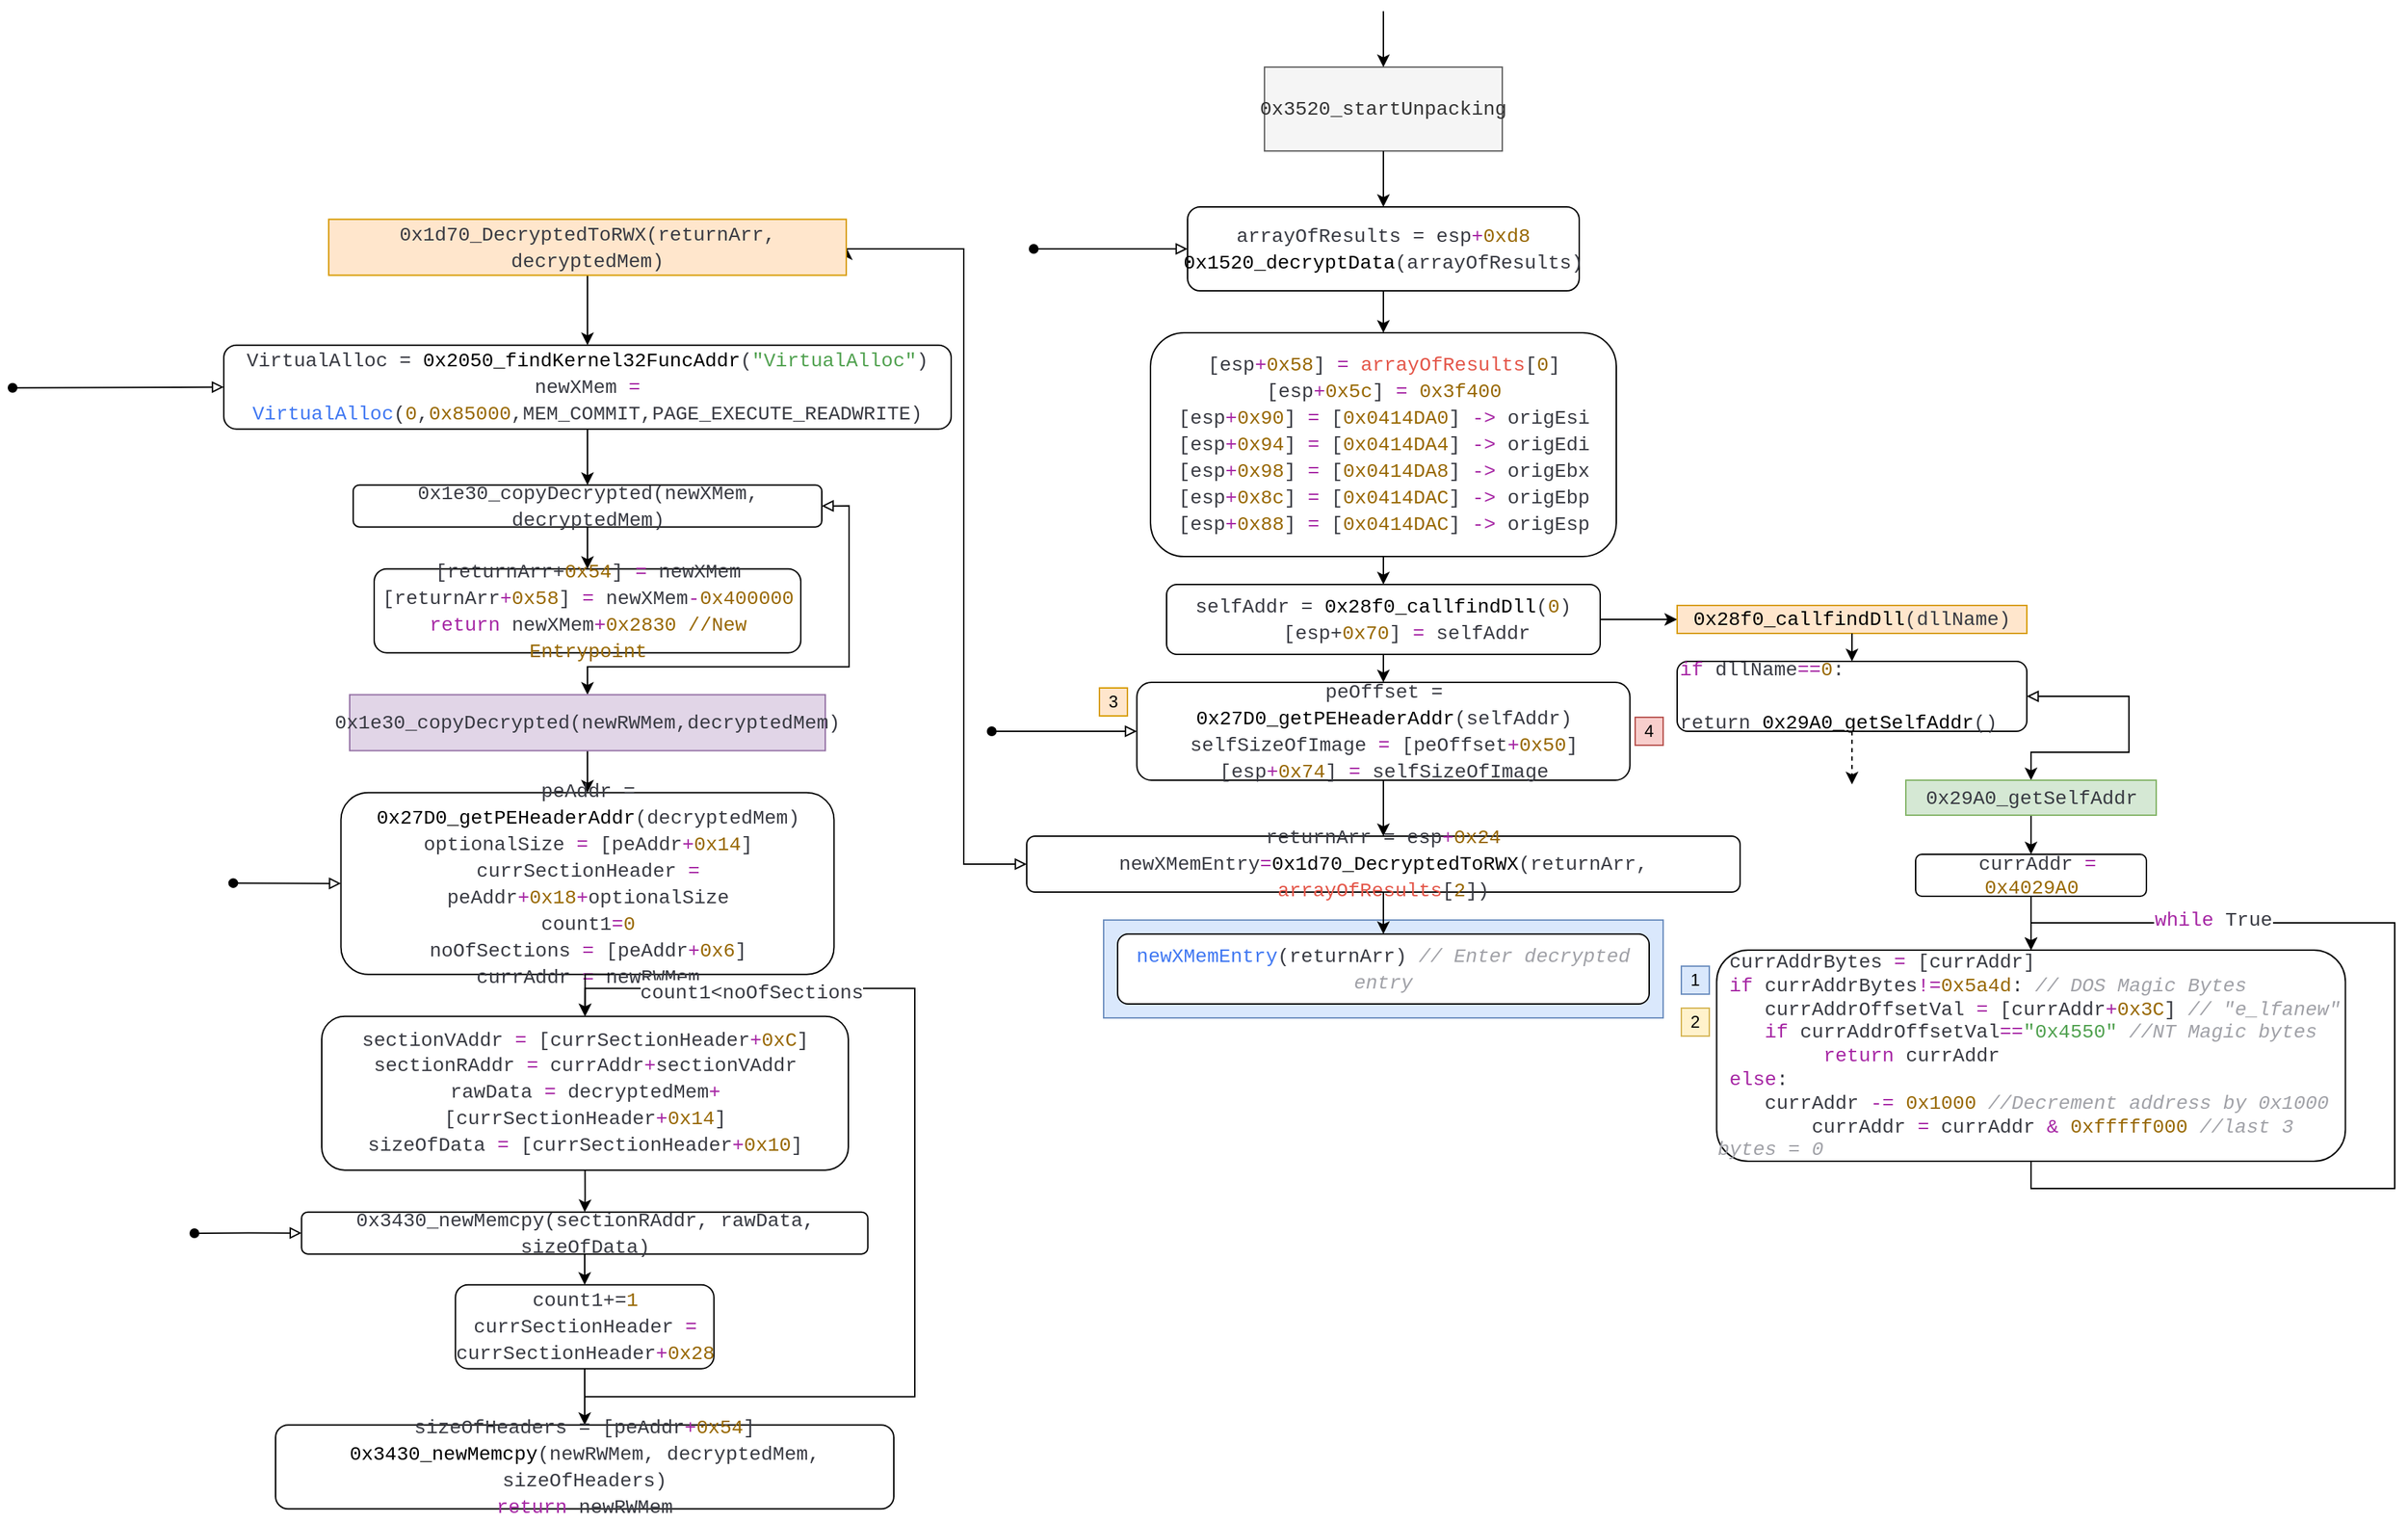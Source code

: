 <mxfile version="22.1.5" type="onedrive">
  <diagram name="Page-1" id="_45fn9GkE5qSp5LrgcZ5">
    <mxGraphModel grid="1" page="1" gridSize="10" guides="1" tooltips="1" connect="1" arrows="1" fold="1" pageScale="1" pageWidth="827" pageHeight="1169" math="0" shadow="0">
      <root>
        <mxCell id="0" />
        <mxCell id="1" parent="0" />
        <mxCell id="Fnx-Wh6ye1iqeENDiL1u-75" value="" style="rounded=0;whiteSpace=wrap;html=1;fillColor=#dae8fc;strokeColor=#6c8ebf;" vertex="1" parent="1">
          <mxGeometry x="650" y="1050" width="400" height="70" as="geometry" />
        </mxCell>
        <mxCell id="Fnx-Wh6ye1iqeENDiL1u-1" value="&lt;span style=&quot;font-family: Consolas, &amp;quot;Courier New&amp;quot;, monospace; font-size: 14px;&quot;&gt;0x3520_startUnpacking&lt;/span&gt;" style="rounded=0;whiteSpace=wrap;html=1;fillColor=#f5f5f5;fontColor=#333333;strokeColor=#666666;" vertex="1" parent="1">
          <mxGeometry x="765" y="440" width="170" height="60" as="geometry" />
        </mxCell>
        <mxCell id="Fnx-Wh6ye1iqeENDiL1u-2" value="" style="endArrow=classic;html=1;rounded=0;exitX=0.5;exitY=1;exitDx=0;exitDy=0;entryX=0.5;entryY=0;entryDx=0;entryDy=0;" edge="1" parent="1" target="Fnx-Wh6ye1iqeENDiL1u-1">
          <mxGeometry width="50" height="50" relative="1" as="geometry">
            <mxPoint x="850" y="400" as="sourcePoint" />
            <mxPoint x="570" y="460" as="targetPoint" />
          </mxGeometry>
        </mxCell>
        <mxCell id="Fnx-Wh6ye1iqeENDiL1u-3" value="" style="endArrow=classic;html=1;rounded=0;exitX=0.5;exitY=1;exitDx=0;exitDy=0;edgeStyle=orthogonalEdgeStyle;entryX=0.5;entryY=0;entryDx=0;entryDy=0;" edge="1" parent="1" source="Fnx-Wh6ye1iqeENDiL1u-1" target="Fnx-Wh6ye1iqeENDiL1u-5">
          <mxGeometry width="50" height="50" relative="1" as="geometry">
            <mxPoint x="560" y="660" as="sourcePoint" />
            <mxPoint x="850" y="540" as="targetPoint" />
          </mxGeometry>
        </mxCell>
        <mxCell id="Fnx-Wh6ye1iqeENDiL1u-4" style="edgeStyle=orthogonalEdgeStyle;rounded=0;orthogonalLoop=1;jettySize=auto;html=1;exitX=0.5;exitY=1;exitDx=0;exitDy=0;entryX=0.5;entryY=0;entryDx=0;entryDy=0;" edge="1" parent="1" source="Fnx-Wh6ye1iqeENDiL1u-5" target="Fnx-Wh6ye1iqeENDiL1u-7">
          <mxGeometry relative="1" as="geometry" />
        </mxCell>
        <mxCell id="Fnx-Wh6ye1iqeENDiL1u-5" value="&lt;div style=&quot;color: rgb(56, 58, 66); font-family: Consolas, &amp;quot;Courier New&amp;quot;, monospace; font-size: 14px; line-height: 19px;&quot;&gt;&lt;div style=&quot;&quot;&gt;arrayOfResults = esp&lt;span style=&quot;color: rgb(166, 38, 164);&quot;&gt;+&lt;/span&gt;&lt;span style=&quot;color: rgb(152, 104, 1);&quot;&gt;0xd8&lt;/span&gt;&lt;/div&gt;&lt;div style=&quot;&quot;&gt;&lt;span style=&quot;color: rgb(0, 0, 0);&quot;&gt;0x1520_decryptData&lt;/span&gt;(arrayOfResults)&lt;/div&gt;&lt;/div&gt;" style="rounded=1;whiteSpace=wrap;html=1;align=center;" vertex="1" parent="1">
          <mxGeometry x="710" y="540" width="280" height="60" as="geometry" />
        </mxCell>
        <mxCell id="Fnx-Wh6ye1iqeENDiL1u-6" style="edgeStyle=orthogonalEdgeStyle;rounded=0;orthogonalLoop=1;jettySize=auto;html=1;exitX=0.5;exitY=1;exitDx=0;exitDy=0;entryX=0.5;entryY=0;entryDx=0;entryDy=0;" edge="1" parent="1" source="Fnx-Wh6ye1iqeENDiL1u-7" target="Fnx-Wh6ye1iqeENDiL1u-9">
          <mxGeometry relative="1" as="geometry" />
        </mxCell>
        <mxCell id="Fnx-Wh6ye1iqeENDiL1u-7" value="&lt;div style=&quot;color: rgb(56, 58, 66); font-family: Consolas, &amp;quot;Courier New&amp;quot;, monospace; font-size: 14px; line-height: 19px;&quot;&gt;&lt;div style=&quot;&quot;&gt;&lt;span style=&quot;background-color: initial;&quot;&gt;[esp&lt;/span&gt;&lt;span style=&quot;background-color: initial; color: rgb(166, 38, 164);&quot;&gt;+&lt;/span&gt;&lt;span style=&quot;background-color: initial; color: rgb(152, 104, 1);&quot;&gt;0x58&lt;/span&gt;&lt;span style=&quot;background-color: initial;&quot;&gt;] &lt;/span&gt;&lt;span style=&quot;background-color: initial; color: rgb(166, 38, 164);&quot;&gt;=&lt;/span&gt;&lt;span style=&quot;background-color: initial;&quot;&gt; &lt;/span&gt;&lt;span style=&quot;background-color: initial; color: rgb(228, 86, 73);&quot;&gt;arrayOfResults&lt;/span&gt;&lt;span style=&quot;background-color: initial;&quot;&gt;[&lt;/span&gt;&lt;span style=&quot;background-color: initial; color: rgb(152, 104, 1);&quot;&gt;0&lt;/span&gt;&lt;span style=&quot;background-color: initial;&quot;&gt;]&lt;/span&gt;&lt;br&gt;&lt;/div&gt;&lt;div style=&quot;&quot;&gt;[esp&lt;span style=&quot;color: #a626a4;&quot;&gt;+&lt;/span&gt;&lt;span style=&quot;color: #986801;&quot;&gt;0x5c&lt;/span&gt;] &lt;span style=&quot;color: #a626a4;&quot;&gt;=&lt;/span&gt; &lt;span style=&quot;color: #986801;&quot;&gt;0x3f400&lt;/span&gt;&lt;/div&gt;&lt;div style=&quot;&quot;&gt;[esp&lt;span style=&quot;color: #a626a4;&quot;&gt;+&lt;/span&gt;&lt;span style=&quot;color: #986801;&quot;&gt;0x90&lt;/span&gt;] &lt;span style=&quot;color: #a626a4;&quot;&gt;=&lt;/span&gt; [&lt;span style=&quot;color: #986801;&quot;&gt;0x0414DA0&lt;/span&gt;] &lt;span style=&quot;color: #a626a4;&quot;&gt;-&amp;gt;&lt;/span&gt; origEsi&lt;/div&gt;&lt;div style=&quot;&quot;&gt;[esp&lt;span style=&quot;color: #a626a4;&quot;&gt;+&lt;/span&gt;&lt;span style=&quot;color: #986801;&quot;&gt;0x94&lt;/span&gt;] &lt;span style=&quot;color: #a626a4;&quot;&gt;=&lt;/span&gt; [&lt;span style=&quot;color: #986801;&quot;&gt;0x0414DA4&lt;/span&gt;] &lt;span style=&quot;color: #a626a4;&quot;&gt;-&amp;gt;&lt;/span&gt; origEdi&lt;/div&gt;&lt;div style=&quot;&quot;&gt;[esp&lt;span style=&quot;color: #a626a4;&quot;&gt;+&lt;/span&gt;&lt;span style=&quot;color: #986801;&quot;&gt;0x98&lt;/span&gt;] &lt;span style=&quot;color: #a626a4;&quot;&gt;=&lt;/span&gt; [&lt;span style=&quot;color: #986801;&quot;&gt;0x0414DA8&lt;/span&gt;] &lt;span style=&quot;color: #a626a4;&quot;&gt;-&amp;gt;&lt;/span&gt; origEbx&lt;/div&gt;&lt;div style=&quot;&quot;&gt;[esp&lt;span style=&quot;color: #a626a4;&quot;&gt;+&lt;/span&gt;&lt;span style=&quot;color: #986801;&quot;&gt;0x8c&lt;/span&gt;] &lt;span style=&quot;color: #a626a4;&quot;&gt;=&lt;/span&gt; [&lt;span style=&quot;color: #986801;&quot;&gt;0x0414DAC&lt;/span&gt;] &lt;span style=&quot;color: #a626a4;&quot;&gt;-&amp;gt;&lt;/span&gt; origEbp&lt;/div&gt;&lt;div style=&quot;&quot;&gt;[esp&lt;span style=&quot;color: rgb(166, 38, 164);&quot;&gt;+&lt;/span&gt;&lt;span style=&quot;color: rgb(152, 104, 1);&quot;&gt;0x88&lt;/span&gt;] &lt;span style=&quot;color: rgb(166, 38, 164);&quot;&gt;=&lt;/span&gt; [&lt;span style=&quot;color: rgb(152, 104, 1);&quot;&gt;0x0414DAC&lt;/span&gt;] &lt;span style=&quot;color: rgb(166, 38, 164);&quot;&gt;-&amp;gt;&lt;/span&gt; origEsp&lt;/div&gt;&lt;/div&gt;" style="rounded=1;whiteSpace=wrap;html=1;" vertex="1" parent="1">
          <mxGeometry x="683.5" y="630" width="333" height="160" as="geometry" />
        </mxCell>
        <mxCell id="Fnx-Wh6ye1iqeENDiL1u-8" style="edgeStyle=orthogonalEdgeStyle;rounded=0;orthogonalLoop=1;jettySize=auto;html=1;exitX=0.5;exitY=1;exitDx=0;exitDy=0;entryX=0.5;entryY=0;entryDx=0;entryDy=0;" edge="1" parent="1" source="Fnx-Wh6ye1iqeENDiL1u-9" target="Fnx-Wh6ye1iqeENDiL1u-10">
          <mxGeometry relative="1" as="geometry" />
        </mxCell>
        <mxCell id="Fnx-Wh6ye1iqeENDiL1u-28" style="edgeStyle=orthogonalEdgeStyle;rounded=0;orthogonalLoop=1;jettySize=auto;html=1;exitX=1;exitY=0.5;exitDx=0;exitDy=0;entryX=0;entryY=0.5;entryDx=0;entryDy=0;" edge="1" parent="1" source="Fnx-Wh6ye1iqeENDiL1u-9" target="Fnx-Wh6ye1iqeENDiL1u-17">
          <mxGeometry relative="1" as="geometry" />
        </mxCell>
        <mxCell id="Fnx-Wh6ye1iqeENDiL1u-9" value="&lt;div style=&quot;color: rgb(56, 58, 66); font-family: Consolas, &amp;quot;Courier New&amp;quot;, monospace; font-size: 14px; line-height: 19px;&quot;&gt;&lt;div style=&quot;&quot;&gt;selfAddr = &lt;span style=&quot;color: rgb(0, 0, 0);&quot;&gt;0x28f0_callfindDll&lt;/span&gt;(&lt;span style=&quot;color: rgb(152, 104, 1);&quot;&gt;0&lt;/span&gt;)&lt;/div&gt;&lt;div style=&quot;&quot;&gt;&lt;div style=&quot;line-height: 19px;&quot;&gt;&lt;div style=&quot;&quot;&gt;&amp;nbsp; &amp;nbsp; [esp+&lt;span style=&quot;color: rgb(152, 104, 1);&quot;&gt;0x70&lt;/span&gt;] &lt;span style=&quot;color: rgb(166, 38, 164);&quot;&gt;=&lt;/span&gt; selfAddr&lt;/div&gt;&lt;div style=&quot;background-color: rgb(250, 250, 250);&quot;&gt;&lt;/div&gt;&lt;/div&gt;&lt;/div&gt;&lt;/div&gt;" style="rounded=1;whiteSpace=wrap;html=1;" vertex="1" parent="1">
          <mxGeometry x="695" y="810" width="310" height="50" as="geometry" />
        </mxCell>
        <mxCell id="Fnx-Wh6ye1iqeENDiL1u-10" value="&lt;div style=&quot;color: rgb(56, 58, 66); font-family: Consolas, &amp;quot;Courier New&amp;quot;, monospace; font-size: 14px; line-height: 19px;&quot;&gt;&lt;div style=&quot;&quot;&gt;peOffset = &lt;span style=&quot;color: rgb(0, 0, 0);&quot;&gt;0x27D0_getPEHeaderAddr&lt;/span&gt;(selfAddr)&lt;/div&gt;&lt;div style=&quot;&quot;&gt;selfSizeOfImage &lt;span style=&quot;color: #a626a4;&quot;&gt;=&lt;/span&gt; [peOffset&lt;span style=&quot;color: #a626a4;&quot;&gt;+&lt;/span&gt;&lt;span style=&quot;color: #986801;&quot;&gt;0x50&lt;/span&gt;]&lt;/div&gt;&lt;div style=&quot;&quot;&gt;[esp&lt;span style=&quot;color: rgb(166, 38, 164);&quot;&gt;+&lt;/span&gt;&lt;span style=&quot;color: rgb(152, 104, 1);&quot;&gt;0x74&lt;/span&gt;] &lt;span style=&quot;color: rgb(166, 38, 164);&quot;&gt;=&lt;/span&gt; selfSizeOfImage&lt;/div&gt;&lt;/div&gt;" style="rounded=1;whiteSpace=wrap;html=1;" vertex="1" parent="1">
          <mxGeometry x="673.75" y="880" width="352.5" height="70" as="geometry" />
        </mxCell>
        <mxCell id="Fnx-Wh6ye1iqeENDiL1u-12" style="edgeStyle=orthogonalEdgeStyle;rounded=0;orthogonalLoop=1;jettySize=auto;html=1;exitX=0;exitY=0.5;exitDx=0;exitDy=0;startArrow=block;startFill=0;endArrow=oval;endFill=1;" edge="1" parent="1">
          <mxGeometry relative="1" as="geometry">
            <Array as="points">
              <mxPoint x="600" y="570" />
              <mxPoint x="600" y="570" />
            </Array>
            <mxPoint x="710" y="570" as="sourcePoint" />
            <mxPoint x="600" y="570" as="targetPoint" />
          </mxGeometry>
        </mxCell>
        <mxCell id="Fnx-Wh6ye1iqeENDiL1u-17" value="&lt;span style=&quot;font-family: Consolas, &amp;quot;Courier New&amp;quot;, monospace; font-size: 14px;&quot;&gt;0x28f0_callfindDll&lt;/span&gt;&lt;span style=&quot;color: rgb(56, 58, 66); font-family: Consolas, &amp;quot;Courier New&amp;quot;, monospace; font-size: 14px;&quot;&gt;(dllName)&lt;/span&gt;" style="rounded=0;whiteSpace=wrap;html=1;fillColor=#ffe6cc;strokeColor=#d79b00;" vertex="1" parent="1">
          <mxGeometry x="1060.01" y="825" width="250" height="20" as="geometry" />
        </mxCell>
        <mxCell id="Fnx-Wh6ye1iqeENDiL1u-18" value="" style="endArrow=classic;html=1;rounded=0;exitX=0.5;exitY=1;exitDx=0;exitDy=0;entryX=0.5;entryY=0;entryDx=0;entryDy=0;" edge="1" parent="1" source="Fnx-Wh6ye1iqeENDiL1u-17" target="Fnx-Wh6ye1iqeENDiL1u-20">
          <mxGeometry width="50" height="50" relative="1" as="geometry">
            <mxPoint x="1112.51" y="915" as="sourcePoint" />
            <mxPoint x="1185.51" y="875" as="targetPoint" />
          </mxGeometry>
        </mxCell>
        <mxCell id="Fnx-Wh6ye1iqeENDiL1u-19" style="edgeStyle=orthogonalEdgeStyle;rounded=0;orthogonalLoop=1;jettySize=auto;html=1;exitX=1;exitY=0.5;exitDx=0;exitDy=0;startArrow=block;startFill=0;entryX=0.5;entryY=0;entryDx=0;entryDy=0;" edge="1" parent="1" source="Fnx-Wh6ye1iqeENDiL1u-20" target="Fnx-Wh6ye1iqeENDiL1u-25">
          <mxGeometry relative="1" as="geometry">
            <Array as="points">
              <mxPoint x="1383" y="890" />
              <mxPoint x="1383" y="930" />
              <mxPoint x="1313" y="930" />
            </Array>
            <mxPoint x="1382.51" y="825" as="targetPoint" />
          </mxGeometry>
        </mxCell>
        <mxCell id="Fnx-Wh6ye1iqeENDiL1u-20" value="&lt;div style=&quot;color: rgb(56, 58, 66); font-family: Consolas, &amp;quot;Courier New&amp;quot;, monospace; font-size: 14px; line-height: 19px;&quot;&gt;&lt;div style=&quot;&quot;&gt;&lt;div style=&quot;line-height: 19px;&quot;&gt;&lt;div style=&quot;&quot;&gt;&lt;span style=&quot;color: rgb(166, 38, 164);&quot;&gt;if&lt;/span&gt; dllName&lt;span style=&quot;color: rgb(166, 38, 164);&quot;&gt;==&lt;/span&gt;&lt;span style=&quot;color: rgb(152, 104, 1);&quot;&gt;0&lt;/span&gt;:&lt;br&gt;&lt;/div&gt;&lt;div style=&quot;&quot;&gt;&amp;nbsp; &amp;nbsp; return&amp;nbsp;&lt;span style=&quot;color: #000000;&quot;&gt;0x29A0_getSelfAddr&lt;/span&gt;()&lt;/div&gt;&lt;/div&gt;&lt;/div&gt;&lt;/div&gt;" style="rounded=1;whiteSpace=wrap;html=1;align=left;" vertex="1" parent="1">
          <mxGeometry x="1060" y="865" width="250" height="50" as="geometry" />
        </mxCell>
        <mxCell id="Fnx-Wh6ye1iqeENDiL1u-21" value="" style="endArrow=classic;html=1;rounded=0;exitX=0.5;exitY=1;exitDx=0;exitDy=0;entryX=0.5;entryY=0;entryDx=0;entryDy=0;dashed=1;" edge="1" parent="1" source="Fnx-Wh6ye1iqeENDiL1u-20">
          <mxGeometry width="50" height="50" relative="1" as="geometry">
            <mxPoint x="1272.51" y="873" as="sourcePoint" />
            <mxPoint x="1185.01" y="953" as="targetPoint" />
          </mxGeometry>
        </mxCell>
        <mxCell id="Fnx-Wh6ye1iqeENDiL1u-24" style="edgeStyle=orthogonalEdgeStyle;rounded=0;orthogonalLoop=1;jettySize=auto;html=1;exitX=0.5;exitY=1;exitDx=0;exitDy=0;entryX=0.5;entryY=0;entryDx=0;entryDy=0;" edge="1" parent="1" source="Fnx-Wh6ye1iqeENDiL1u-25" target="Fnx-Wh6ye1iqeENDiL1u-26">
          <mxGeometry relative="1" as="geometry" />
        </mxCell>
        <mxCell id="Fnx-Wh6ye1iqeENDiL1u-25" value="&lt;div style=&quot;color: rgb(56, 58, 66); font-family: Consolas, &amp;quot;Courier New&amp;quot;, monospace; font-size: 14px; line-height: 19px;&quot;&gt;&lt;div style=&quot;&quot;&gt;0x29A0_getSelfAddr&lt;/div&gt;&lt;div style=&quot;background-color: rgb(250, 250, 250);&quot;&gt;&lt;/div&gt;&lt;/div&gt;" style="rounded=0;whiteSpace=wrap;html=1;fillColor=#d5e8d4;strokeColor=#82b366;" vertex="1" parent="1">
          <mxGeometry x="1223.5" y="950" width="179" height="25" as="geometry" />
        </mxCell>
        <mxCell id="Fnx-Wh6ye1iqeENDiL1u-50" style="edgeStyle=orthogonalEdgeStyle;rounded=0;orthogonalLoop=1;jettySize=auto;html=1;exitX=0.5;exitY=1;exitDx=0;exitDy=0;entryX=0.5;entryY=0;entryDx=0;entryDy=0;" edge="1" parent="1" source="Fnx-Wh6ye1iqeENDiL1u-26" target="Fnx-Wh6ye1iqeENDiL1u-49">
          <mxGeometry relative="1" as="geometry" />
        </mxCell>
        <mxCell id="Fnx-Wh6ye1iqeENDiL1u-26" value="&lt;span style=&quot;color: rgb(56, 58, 66); font-family: Consolas, &amp;quot;Courier New&amp;quot;, monospace; font-size: 14px; background-color: initial;&quot;&gt;&amp;nbsp;currAddr &lt;/span&gt;&lt;span style=&quot;font-family: Consolas, &amp;quot;Courier New&amp;quot;, monospace; font-size: 14px; background-color: initial; color: rgb(166, 38, 164);&quot;&gt;=&lt;/span&gt;&lt;span style=&quot;color: rgb(56, 58, 66); font-family: Consolas, &amp;quot;Courier New&amp;quot;, monospace; font-size: 14px; background-color: initial;&quot;&gt; &lt;/span&gt;&lt;span style=&quot;font-family: Consolas, &amp;quot;Courier New&amp;quot;, monospace; font-size: 14px; background-color: initial; color: rgb(152, 104, 1);&quot;&gt;0x4029A0&lt;br&gt;&lt;/span&gt;" style="rounded=1;whiteSpace=wrap;html=1;align=center;" vertex="1" parent="1">
          <mxGeometry x="1230.5" y="1003" width="165" height="30" as="geometry" />
        </mxCell>
        <mxCell id="Fnx-Wh6ye1iqeENDiL1u-29" style="edgeStyle=orthogonalEdgeStyle;rounded=0;orthogonalLoop=1;jettySize=auto;html=1;exitX=0;exitY=0.5;exitDx=0;exitDy=0;startArrow=block;startFill=0;endArrow=oval;endFill=1;" edge="1" parent="1" source="Fnx-Wh6ye1iqeENDiL1u-10">
          <mxGeometry relative="1" as="geometry">
            <Array as="points">
              <mxPoint x="570" y="915" />
              <mxPoint x="570" y="915" />
            </Array>
            <mxPoint x="601.63" y="940" as="sourcePoint" />
            <mxPoint x="570" y="915" as="targetPoint" />
          </mxGeometry>
        </mxCell>
        <mxCell id="Fnx-Wh6ye1iqeENDiL1u-30" style="edgeStyle=orthogonalEdgeStyle;rounded=0;orthogonalLoop=1;jettySize=auto;html=1;exitX=0.5;exitY=1;exitDx=0;exitDy=0;entryX=0.5;entryY=0;entryDx=0;entryDy=0;" edge="1" parent="1" source="Fnx-Wh6ye1iqeENDiL1u-10" target="Fnx-Wh6ye1iqeENDiL1u-32">
          <mxGeometry relative="1" as="geometry">
            <mxPoint x="849.88" y="950" as="sourcePoint" />
          </mxGeometry>
        </mxCell>
        <mxCell id="Fnx-Wh6ye1iqeENDiL1u-31" style="edgeStyle=orthogonalEdgeStyle;rounded=0;orthogonalLoop=1;jettySize=auto;html=1;exitX=0.5;exitY=1;exitDx=0;exitDy=0;entryX=0.5;entryY=0;entryDx=0;entryDy=0;" edge="1" parent="1" source="Fnx-Wh6ye1iqeENDiL1u-32" target="Fnx-Wh6ye1iqeENDiL1u-33">
          <mxGeometry relative="1" as="geometry" />
        </mxCell>
        <mxCell id="Fnx-Wh6ye1iqeENDiL1u-61" style="edgeStyle=orthogonalEdgeStyle;rounded=0;orthogonalLoop=1;jettySize=auto;html=1;exitX=0;exitY=0.5;exitDx=0;exitDy=0;entryX=1;entryY=0.5;entryDx=0;entryDy=0;startArrow=block;startFill=0;" edge="1" parent="1" source="Fnx-Wh6ye1iqeENDiL1u-32" target="Fnx-Wh6ye1iqeENDiL1u-36">
          <mxGeometry relative="1" as="geometry">
            <Array as="points">
              <mxPoint x="550" y="1010" />
              <mxPoint x="550" y="570" />
            </Array>
          </mxGeometry>
        </mxCell>
        <mxCell id="Fnx-Wh6ye1iqeENDiL1u-32" value="&lt;div style=&quot;color: rgb(56, 58, 66); font-family: Consolas, &amp;quot;Courier New&amp;quot;, monospace; font-size: 14px; line-height: 19px;&quot;&gt;&lt;div style=&quot;&quot;&gt;returnArr = esp&lt;span style=&quot;color: rgb(166, 38, 164);&quot;&gt;+&lt;/span&gt;&lt;span style=&quot;color: rgb(152, 104, 1);&quot;&gt;0x24&lt;/span&gt;&lt;/div&gt;&lt;div style=&quot;&quot;&gt;newXMemEntry&lt;span style=&quot;color: rgb(166, 38, 164);&quot;&gt;=&lt;/span&gt;&lt;span style=&quot;color: rgb(0, 0, 0);&quot;&gt;0x1d70_DecryptedToRWX&lt;/span&gt;(returnArr, &lt;span style=&quot;color: rgb(228, 86, 73);&quot;&gt;arrayOfResults&lt;/span&gt;[&lt;span style=&quot;color: rgb(152, 104, 1);&quot;&gt;2&lt;/span&gt;])&lt;/div&gt;&lt;/div&gt;" style="rounded=1;whiteSpace=wrap;html=1;" vertex="1" parent="1">
          <mxGeometry x="595" y="990" width="510" height="40" as="geometry" />
        </mxCell>
        <mxCell id="Fnx-Wh6ye1iqeENDiL1u-33" value="&lt;div style=&quot;color: rgb(56, 58, 66); font-family: Consolas, &amp;quot;Courier New&amp;quot;, monospace; font-size: 14px; line-height: 19px;&quot;&gt;&lt;div style=&quot;line-height: 19px;&quot;&gt;&lt;div style=&quot;&quot;&gt;&lt;span style=&quot;color: rgb(64, 120, 242);&quot;&gt;newXMemEntry&lt;/span&gt;(returnArr)&lt;span style=&quot;color: rgb(160, 161, 167); font-style: italic;&quot;&gt; // Enter decrypted entry&lt;/span&gt;&lt;/div&gt;&lt;/div&gt;&lt;/div&gt;" style="rounded=1;whiteSpace=wrap;html=1;" vertex="1" parent="1">
          <mxGeometry x="660.0" y="1060" width="380" height="50" as="geometry" />
        </mxCell>
        <mxCell id="Fnx-Wh6ye1iqeENDiL1u-35" style="edgeStyle=orthogonalEdgeStyle;rounded=0;orthogonalLoop=1;jettySize=auto;html=1;exitX=0.5;exitY=1;exitDx=0;exitDy=0;" edge="1" parent="1" source="Fnx-Wh6ye1iqeENDiL1u-36" target="Fnx-Wh6ye1iqeENDiL1u-38">
          <mxGeometry relative="1" as="geometry">
            <mxPoint x="281.692" y="638.84" as="targetPoint" />
          </mxGeometry>
        </mxCell>
        <mxCell id="Fnx-Wh6ye1iqeENDiL1u-36" value="&lt;div style=&quot;color: rgb(56, 58, 66); font-family: Consolas, &amp;quot;Courier New&amp;quot;, monospace; font-size: 14px; line-height: 19px;&quot;&gt;0x1d70_DecryptedToRWX(returnArr, decryptedMem)&lt;/div&gt;" style="rounded=0;whiteSpace=wrap;html=1;fillColor=#ffe6cc;strokeColor=#d79b00;" vertex="1" parent="1">
          <mxGeometry x="96" y="548.84" width="370" height="40" as="geometry" />
        </mxCell>
        <mxCell id="Fnx-Wh6ye1iqeENDiL1u-37" style="edgeStyle=orthogonalEdgeStyle;rounded=0;orthogonalLoop=1;jettySize=auto;html=1;exitX=0.5;exitY=1;exitDx=0;exitDy=0;" edge="1" parent="1" source="Fnx-Wh6ye1iqeENDiL1u-38" target="Fnx-Wh6ye1iqeENDiL1u-41">
          <mxGeometry relative="1" as="geometry">
            <mxPoint x="281" y="768.84" as="targetPoint" />
          </mxGeometry>
        </mxCell>
        <mxCell id="Fnx-Wh6ye1iqeENDiL1u-38" value="&lt;div style=&quot;color: rgb(56, 58, 66); font-family: Consolas, &amp;quot;Courier New&amp;quot;, monospace; font-size: 14px; line-height: 19px;&quot;&gt;&lt;div style=&quot;&quot;&gt;VirtualAlloc = &lt;span style=&quot;color: rgb(0, 0, 0);&quot;&gt;0x2050_findKernel32FuncAddr&lt;/span&gt;(&lt;span style=&quot;color: rgb(80, 161, 79);&quot;&gt;&quot;VirtualAlloc&quot;&lt;/span&gt;)&lt;/div&gt;&lt;div style=&quot;&quot;&gt;newXMem &lt;span style=&quot;color: rgb(166, 38, 164);&quot;&gt;=&lt;/span&gt; &lt;span style=&quot;color: rgb(64, 120, 242);&quot;&gt;VirtualAlloc&lt;/span&gt;(&lt;span style=&quot;color: rgb(152, 104, 1);&quot;&gt;0&lt;/span&gt;,&lt;span style=&quot;color: rgb(152, 104, 1);&quot;&gt;0x85000&lt;/span&gt;,MEM_COMMIT,PAGE_EXECUTE_READWRITE)&lt;/div&gt;&lt;/div&gt;" style="rounded=1;whiteSpace=wrap;html=1;" vertex="1" parent="1">
          <mxGeometry x="21" y="638.84" width="520" height="60" as="geometry" />
        </mxCell>
        <mxCell id="Fnx-Wh6ye1iqeENDiL1u-39" style="edgeStyle=orthogonalEdgeStyle;rounded=0;orthogonalLoop=1;jettySize=auto;html=1;exitX=0.5;exitY=1;exitDx=0;exitDy=0;" edge="1" parent="1" source="Fnx-Wh6ye1iqeENDiL1u-41" target="Fnx-Wh6ye1iqeENDiL1u-42">
          <mxGeometry relative="1" as="geometry">
            <mxPoint x="281" y="858.84" as="targetPoint" />
          </mxGeometry>
        </mxCell>
        <mxCell id="Fnx-Wh6ye1iqeENDiL1u-40" style="edgeStyle=orthogonalEdgeStyle;rounded=0;orthogonalLoop=1;jettySize=auto;html=1;exitX=1;exitY=0.5;exitDx=0;exitDy=0;entryX=0.5;entryY=0;entryDx=0;entryDy=0;startArrow=block;startFill=0;" edge="1" parent="1" source="Fnx-Wh6ye1iqeENDiL1u-41" target="Fnx-Wh6ye1iqeENDiL1u-44">
          <mxGeometry relative="1" as="geometry">
            <Array as="points">
              <mxPoint x="468" y="753.84" />
              <mxPoint x="468" y="868.84" />
              <mxPoint x="281" y="868.84" />
            </Array>
          </mxGeometry>
        </mxCell>
        <mxCell id="Fnx-Wh6ye1iqeENDiL1u-41" value="&lt;div style=&quot;color: rgb(56, 58, 66); font-family: Consolas, &amp;quot;Courier New&amp;quot;, monospace; font-size: 14px; line-height: 19px;&quot;&gt;&lt;div style=&quot;&quot;&gt;0x1e30_copyDecrypted(newXMem, decryptedMem)&lt;/div&gt;&lt;div style=&quot;background-color: rgb(250, 250, 250);&quot;&gt;&lt;/div&gt;&lt;/div&gt;" style="rounded=1;whiteSpace=wrap;html=1;" vertex="1" parent="1">
          <mxGeometry x="113.5" y="738.84" width="335" height="30" as="geometry" />
        </mxCell>
        <mxCell id="Fnx-Wh6ye1iqeENDiL1u-42" value="&lt;div style=&quot;color: rgb(56, 58, 66); font-family: Consolas, &amp;quot;Courier New&amp;quot;, monospace; font-size: 14px; line-height: 19px;&quot;&gt;&lt;div style=&quot;&quot;&gt;[returnArr+&lt;span style=&quot;color: rgb(152, 104, 1);&quot;&gt;0x54&lt;/span&gt;] &lt;span style=&quot;color: rgb(166, 38, 164);&quot;&gt;=&lt;/span&gt; newXMem&lt;/div&gt;&lt;div style=&quot;&quot;&gt;[returnArr&lt;span style=&quot;color: #a626a4;&quot;&gt;+&lt;/span&gt;&lt;span style=&quot;color: #986801;&quot;&gt;0x58&lt;/span&gt;] &lt;span style=&quot;color: #a626a4;&quot;&gt;=&lt;/span&gt; newXMem&lt;span style=&quot;color: #a626a4;&quot;&gt;-&lt;/span&gt;&lt;span style=&quot;color: #986801;&quot;&gt;0x400000&lt;/span&gt;&lt;/div&gt;&lt;div style=&quot;&quot;&gt;&lt;span style=&quot;color: rgb(166, 38, 164);&quot;&gt;return&lt;/span&gt; newXMem&lt;span style=&quot;color: rgb(166, 38, 164);&quot;&gt;+&lt;/span&gt;&lt;span style=&quot;color: rgb(152, 104, 1);&quot;&gt;0x2830 //New Entrypoint&lt;/span&gt;&lt;/div&gt;&lt;/div&gt;" style="rounded=1;whiteSpace=wrap;html=1;" vertex="1" parent="1">
          <mxGeometry x="128.5" y="798.84" width="305" height="60" as="geometry" />
        </mxCell>
        <mxCell id="Fnx-Wh6ye1iqeENDiL1u-43" style="edgeStyle=orthogonalEdgeStyle;rounded=0;orthogonalLoop=1;jettySize=auto;html=1;exitX=0.5;exitY=1;exitDx=0;exitDy=0;entryX=0.5;entryY=0;entryDx=0;entryDy=0;" edge="1" parent="1" source="Fnx-Wh6ye1iqeENDiL1u-44" target="Fnx-Wh6ye1iqeENDiL1u-46">
          <mxGeometry relative="1" as="geometry" />
        </mxCell>
        <mxCell id="Fnx-Wh6ye1iqeENDiL1u-44" value="&lt;div style=&quot;color: rgb(56, 58, 66); font-family: Consolas, &amp;quot;Courier New&amp;quot;, monospace; font-size: 14px; line-height: 19px;&quot;&gt;0x1e30_copyDecrypted(newRWMem,decryptedMem)&lt;/div&gt;" style="rounded=0;whiteSpace=wrap;html=1;fillColor=#e1d5e7;strokeColor=#9673a6;" vertex="1" parent="1">
          <mxGeometry x="111" y="888.84" width="340" height="40" as="geometry" />
        </mxCell>
        <mxCell id="Fnx-Wh6ye1iqeENDiL1u-46" value="&lt;div style=&quot;color: rgb(56, 58, 66); font-family: Consolas, &amp;quot;Courier New&amp;quot;, monospace; font-size: 14px; line-height: 19px;&quot;&gt;&lt;div style=&quot;&quot;&gt;peAddr = &lt;span style=&quot;color: rgb(0, 0, 0);&quot;&gt;0x27D0_getPEHeaderAddr&lt;/span&gt;(decryptedMem)&lt;/div&gt;&lt;div style=&quot;&quot;&gt;optionalSize &lt;span style=&quot;color: #a626a4;&quot;&gt;=&lt;/span&gt; [peAddr&lt;span style=&quot;color: #a626a4;&quot;&gt;+&lt;/span&gt;&lt;span style=&quot;color: #986801;&quot;&gt;0x14&lt;/span&gt;]&lt;/div&gt;&lt;div style=&quot;&quot;&gt;currSectionHeader &lt;span style=&quot;color: #a626a4;&quot;&gt;=&lt;/span&gt; peAddr&lt;span style=&quot;color: #a626a4;&quot;&gt;+&lt;/span&gt;&lt;span style=&quot;color: #986801;&quot;&gt;0x18&lt;/span&gt;&lt;span style=&quot;color: #a626a4;&quot;&gt;+&lt;/span&gt;optionalSize&lt;/div&gt;&lt;div style=&quot;&quot;&gt;count1&lt;span style=&quot;color: #a626a4;&quot;&gt;=&lt;/span&gt;&lt;span style=&quot;color: #986801;&quot;&gt;0&lt;/span&gt;&lt;/div&gt;&lt;div style=&quot;&quot;&gt;noOfSections &lt;span style=&quot;color: #a626a4;&quot;&gt;=&lt;/span&gt; [peAddr&lt;span style=&quot;color: #a626a4;&quot;&gt;+&lt;/span&gt;&lt;span style=&quot;color: #986801;&quot;&gt;0x6&lt;/span&gt;]&lt;/div&gt;&lt;div style=&quot;&quot;&gt;currAddr &lt;span style=&quot;color: rgb(166, 38, 164);&quot;&gt;=&lt;/span&gt; newRWMem&lt;/div&gt;&lt;/div&gt;" style="rounded=1;whiteSpace=wrap;html=1;" vertex="1" parent="1">
          <mxGeometry x="104.75" y="958.84" width="352.5" height="130" as="geometry" />
        </mxCell>
        <mxCell id="Fnx-Wh6ye1iqeENDiL1u-49" value="&lt;div style=&quot;border-color: var(--border-color); color: rgb(56, 58, 66); font-family: Consolas, &amp;quot;Courier New&amp;quot;, monospace; font-size: 14px; text-align: left;&quot;&gt;&amp;nbsp;currAddrBytes&amp;nbsp;&lt;span style=&quot;border-color: var(--border-color); color: rgb(166, 38, 164);&quot;&gt;=&lt;/span&gt;&lt;span style=&quot;border-color: var(--border-color);&quot;&gt;&amp;nbsp;[currAddr]&lt;/span&gt;&lt;/div&gt;&lt;div style=&quot;border-color: var(--border-color); color: rgb(56, 58, 66); font-family: Consolas, &amp;quot;Courier New&amp;quot;, monospace; font-size: 14px; text-align: left;&quot;&gt;&lt;span style=&quot;border-color: var(--border-color);&quot;&gt;&amp;nbsp;&lt;/span&gt;&lt;span style=&quot;border-color: var(--border-color); color: rgb(166, 38, 164);&quot;&gt;if&lt;/span&gt;&lt;span style=&quot;border-color: var(--border-color);&quot;&gt;&amp;nbsp;currAddrBytes&lt;/span&gt;&lt;span style=&quot;border-color: var(--border-color); color: rgb(166, 38, 164);&quot;&gt;!=&lt;/span&gt;&lt;span style=&quot;border-color: var(--border-color); color: rgb(152, 104, 1);&quot;&gt;0x5a4d&lt;/span&gt;&lt;span style=&quot;border-color: var(--border-color);&quot;&gt;:&lt;/span&gt;&lt;span style=&quot;border-color: var(--border-color); color: rgb(160, 161, 167); font-style: italic;&quot;&gt;&amp;nbsp;// DOS Magic Bytes&lt;/span&gt;&lt;/div&gt;&lt;div style=&quot;border-color: var(--border-color); color: rgb(56, 58, 66); font-family: Consolas, &amp;quot;Courier New&amp;quot;, monospace; font-size: 14px; text-align: left;&quot;&gt;&lt;span style=&quot;border-color: var(--border-color);&quot;&gt;&amp;nbsp; &amp;nbsp; currAddrOffsetVal&amp;nbsp;&lt;/span&gt;&lt;span style=&quot;border-color: var(--border-color); color: rgb(166, 38, 164);&quot;&gt;=&lt;/span&gt;&lt;span style=&quot;border-color: var(--border-color);&quot;&gt;&amp;nbsp;[currAddr&lt;/span&gt;&lt;span style=&quot;border-color: var(--border-color); color: rgb(166, 38, 164);&quot;&gt;+&lt;/span&gt;&lt;span style=&quot;border-color: var(--border-color); color: rgb(152, 104, 1);&quot;&gt;0x3C&lt;/span&gt;&lt;span style=&quot;border-color: var(--border-color);&quot;&gt;]&lt;/span&gt;&lt;span style=&quot;border-color: var(--border-color); color: rgb(160, 161, 167); font-style: italic;&quot;&gt;&amp;nbsp;// &quot;e_lfanew&quot;&lt;/span&gt;&lt;/div&gt;&lt;div style=&quot;border-color: var(--border-color); color: rgb(56, 58, 66); font-family: Consolas, &amp;quot;Courier New&amp;quot;, monospace; font-size: 14px; text-align: left;&quot;&gt;&lt;span style=&quot;background-color: initial; border-color: var(--border-color);&quot;&gt;&amp;nbsp; &amp;nbsp; &lt;/span&gt;&lt;span style=&quot;background-color: initial; border-color: var(--border-color); color: rgb(166, 38, 164);&quot;&gt;if&lt;/span&gt;&lt;span style=&quot;background-color: initial; border-color: var(--border-color);&quot;&gt;&amp;nbsp;currAddrOffsetVal&lt;/span&gt;&lt;span style=&quot;background-color: initial; border-color: var(--border-color); color: rgb(166, 38, 164);&quot;&gt;==&lt;/span&gt;&lt;span style=&quot;background-color: initial; border-color: var(--border-color); color: rgb(80, 161, 79);&quot;&gt;&quot;0x4550&quot;&lt;/span&gt;&lt;span style=&quot;background-color: initial; border-color: var(--border-color); color: rgb(160, 161, 167); font-style: italic;&quot;&gt;&amp;nbsp;//NT Magic bytes&lt;/span&gt;&lt;br&gt;&lt;/div&gt;&lt;div style=&quot;border-color: var(--border-color); color: rgb(56, 58, 66); font-family: Consolas, &amp;quot;Courier New&amp;quot;, monospace; font-size: 14px; text-align: left;&quot;&gt;&lt;span style=&quot;border-color: var(--border-color);&quot;&gt;&amp;nbsp; &amp;nbsp; &amp;nbsp; &amp;nbsp; &amp;nbsp;&lt;/span&gt;&lt;span style=&quot;border-color: var(--border-color); color: rgb(166, 38, 164);&quot;&gt;return&lt;/span&gt;&lt;span style=&quot;border-color: var(--border-color);&quot;&gt;&amp;nbsp;currAddr&lt;/span&gt;&lt;/div&gt;&lt;div style=&quot;border-color: var(--border-color); color: rgb(56, 58, 66); font-family: Consolas, &amp;quot;Courier New&amp;quot;, monospace; font-size: 14px; text-align: left;&quot;&gt;&lt;span style=&quot;border-color: var(--border-color); color: rgb(166, 38, 164);&quot;&gt;&amp;nbsp;else&lt;/span&gt;&lt;span style=&quot;border-color: var(--border-color);&quot;&gt;:&lt;/span&gt;&lt;/div&gt;&lt;div style=&quot;border-color: var(--border-color); color: rgb(56, 58, 66); font-family: Consolas, &amp;quot;Courier New&amp;quot;, monospace; font-size: 14px; text-align: left;&quot;&gt;&lt;span style=&quot;border-color: var(--border-color);&quot;&gt;&amp;nbsp; &amp;nbsp;&amp;nbsp;&lt;/span&gt;currAddr &lt;span style=&quot;text-align: center; color: rgb(166, 38, 164);&quot;&gt;-=&lt;/span&gt;&lt;span style=&quot;text-align: center;&quot;&gt; &lt;/span&gt;&lt;span style=&quot;text-align: center; color: rgb(152, 104, 1);&quot;&gt;0x1000&lt;/span&gt;&lt;span style=&quot;text-align: center; color: rgb(160, 161, 167); font-style: italic;&quot;&gt; //Decrement address by 0x1000&lt;/span&gt;&amp;nbsp; &amp;nbsp; &amp;nbsp; &amp;nbsp; &amp;nbsp; currAddr &lt;span style=&quot;text-align: center; color: rgb(166, 38, 164);&quot;&gt;=&lt;/span&gt;&lt;span style=&quot;text-align: center;&quot;&gt; currAddr &lt;/span&gt;&lt;span style=&quot;text-align: center; color: rgb(166, 38, 164);&quot;&gt;&amp;amp;&lt;/span&gt;&lt;span style=&quot;text-align: center;&quot;&gt; &lt;/span&gt;&lt;span style=&quot;text-align: center; color: rgb(152, 104, 1);&quot;&gt;0xfffff000&lt;/span&gt;&lt;span style=&quot;text-align: center; color: rgb(160, 161, 167); font-style: italic;&quot;&gt; //last 3 bytes = 0&lt;/span&gt;&lt;/div&gt;" style="rounded=1;whiteSpace=wrap;html=1;" vertex="1" parent="1">
          <mxGeometry x="1088.25" y="1071.5" width="449.5" height="151" as="geometry" />
        </mxCell>
        <mxCell id="Fnx-Wh6ye1iqeENDiL1u-51" style="edgeStyle=orthogonalEdgeStyle;rounded=0;orthogonalLoop=1;jettySize=auto;html=1;exitX=0.5;exitY=1;exitDx=0;exitDy=0;entryX=0.5;entryY=0;entryDx=0;entryDy=0;" edge="1" parent="1" source="Fnx-Wh6ye1iqeENDiL1u-49" target="Fnx-Wh6ye1iqeENDiL1u-49">
          <mxGeometry relative="1" as="geometry">
            <Array as="points">
              <mxPoint x="1313" y="1242" />
              <mxPoint x="1573" y="1242" />
              <mxPoint x="1573" y="1052" />
              <mxPoint x="1313" y="1052" />
            </Array>
          </mxGeometry>
        </mxCell>
        <mxCell id="Fnx-Wh6ye1iqeENDiL1u-52" value="&lt;span style=&quot;border-color: var(--border-color); font-family: Consolas, &amp;quot;Courier New&amp;quot;, monospace; font-size: 14px; font-style: normal; font-variant-ligatures: normal; font-variant-caps: normal; font-weight: 400; letter-spacing: normal; orphans: 2; text-align: left; text-indent: 0px; text-transform: none; widows: 2; word-spacing: 0px; -webkit-text-stroke-width: 0px; text-decoration-thickness: initial; text-decoration-style: initial; text-decoration-color: initial; color: rgb(166, 38, 164);&quot;&gt;while&lt;/span&gt;&lt;span style=&quot;border-color: var(--border-color); color: rgb(56, 58, 66); font-family: Consolas, &amp;quot;Courier New&amp;quot;, monospace; font-size: 14px; font-style: normal; font-variant-ligatures: normal; font-variant-caps: normal; font-weight: 400; letter-spacing: normal; orphans: 2; text-align: left; text-indent: 0px; text-transform: none; widows: 2; word-spacing: 0px; -webkit-text-stroke-width: 0px; text-decoration-thickness: initial; text-decoration-style: initial; text-decoration-color: initial;&quot;&gt;&amp;nbsp;True&lt;/span&gt;" style="edgeLabel;html=1;align=center;verticalAlign=middle;resizable=0;points=[];" connectable="0" vertex="1" parent="Fnx-Wh6ye1iqeENDiL1u-51">
          <mxGeometry x="0.641" y="-5" relative="1" as="geometry">
            <mxPoint x="15" y="3" as="offset" />
          </mxGeometry>
        </mxCell>
        <mxCell id="Fnx-Wh6ye1iqeENDiL1u-55" value="1" style="text;html=1;strokeColor=#6c8ebf;fillColor=#dae8fc;align=center;verticalAlign=middle;whiteSpace=wrap;rounded=0;" vertex="1" parent="1">
          <mxGeometry x="1063.01" y="1083" width="20" height="20" as="geometry" />
        </mxCell>
        <mxCell id="Fnx-Wh6ye1iqeENDiL1u-56" value="2" style="text;html=1;strokeColor=#d6b656;fillColor=#fff2cc;align=center;verticalAlign=middle;whiteSpace=wrap;rounded=0;" vertex="1" parent="1">
          <mxGeometry x="1063" y="1113" width="20" height="20" as="geometry" />
        </mxCell>
        <mxCell id="Fnx-Wh6ye1iqeENDiL1u-59" value="3" style="text;html=1;strokeColor=#d79b00;fillColor=#ffe6cc;align=center;verticalAlign=middle;whiteSpace=wrap;rounded=0;" vertex="1" parent="1">
          <mxGeometry x="647" y="884" width="20" height="20" as="geometry" />
        </mxCell>
        <mxCell id="Fnx-Wh6ye1iqeENDiL1u-60" value="4" style="text;html=1;strokeColor=#b85450;fillColor=#f8cecc;align=center;verticalAlign=middle;whiteSpace=wrap;rounded=0;" vertex="1" parent="1">
          <mxGeometry x="1030" y="905" width="20" height="20" as="geometry" />
        </mxCell>
        <mxCell id="Fnx-Wh6ye1iqeENDiL1u-62" style="edgeStyle=orthogonalEdgeStyle;rounded=0;orthogonalLoop=1;jettySize=auto;html=1;exitX=0.5;exitY=1;exitDx=0;exitDy=0;entryX=0.5;entryY=0;entryDx=0;entryDy=0;" edge="1" parent="1" target="Fnx-Wh6ye1iqeENDiL1u-64">
          <mxGeometry relative="1" as="geometry">
            <mxPoint x="300.222" y="1148.84" as="targetPoint" />
            <mxPoint x="297.0" y="1088.84" as="sourcePoint" />
          </mxGeometry>
        </mxCell>
        <mxCell id="Fnx-Wh6ye1iqeENDiL1u-63" style="edgeStyle=orthogonalEdgeStyle;rounded=0;orthogonalLoop=1;jettySize=auto;html=1;exitX=0.5;exitY=1;exitDx=0;exitDy=0;" edge="1" parent="1" source="Fnx-Wh6ye1iqeENDiL1u-64" target="Fnx-Wh6ye1iqeENDiL1u-67">
          <mxGeometry relative="1" as="geometry">
            <mxPoint x="300.222" y="1278.84" as="targetPoint" />
          </mxGeometry>
        </mxCell>
        <mxCell id="Fnx-Wh6ye1iqeENDiL1u-64" value="&lt;span style=&quot;color: rgb(56, 58, 66); font-family: Consolas, &amp;quot;Courier New&amp;quot;, monospace; font-size: 14px; background-color: initial;&quot;&gt;sectionVAddr &lt;/span&gt;&lt;span style=&quot;font-family: Consolas, &amp;quot;Courier New&amp;quot;, monospace; font-size: 14px; background-color: initial; color: rgb(166, 38, 164);&quot;&gt;=&lt;/span&gt;&lt;span style=&quot;color: rgb(56, 58, 66); font-family: Consolas, &amp;quot;Courier New&amp;quot;, monospace; font-size: 14px; background-color: initial;&quot;&gt; [currSectionHeader&lt;/span&gt;&lt;span style=&quot;font-family: Consolas, &amp;quot;Courier New&amp;quot;, monospace; font-size: 14px; background-color: initial; color: rgb(166, 38, 164);&quot;&gt;+&lt;/span&gt;&lt;span style=&quot;font-family: Consolas, &amp;quot;Courier New&amp;quot;, monospace; font-size: 14px; background-color: initial; color: rgb(152, 104, 1);&quot;&gt;0xC&lt;/span&gt;&lt;span style=&quot;color: rgb(56, 58, 66); font-family: Consolas, &amp;quot;Courier New&amp;quot;, monospace; font-size: 14px; background-color: initial;&quot;&gt;]&lt;/span&gt;&lt;br&gt;&lt;div style=&quot;color: rgb(56, 58, 66); font-family: Consolas, &amp;quot;Courier New&amp;quot;, monospace; font-weight: normal; font-size: 14px; line-height: 19px;&quot;&gt;&lt;div&gt;&lt;span style=&quot;color: #383a42;&quot;&gt;sectionRAddr &lt;/span&gt;&lt;span style=&quot;color: #a626a4;&quot;&gt;=&lt;/span&gt;&lt;span style=&quot;color: #383a42;&quot;&gt; currAddr&lt;/span&gt;&lt;span style=&quot;color: #a626a4;&quot;&gt;+&lt;/span&gt;&lt;span style=&quot;color: #383a42;&quot;&gt;sectionVAddr&lt;/span&gt;&lt;/div&gt;&lt;div&gt;&lt;span style=&quot;color: #383a42;&quot;&gt;rawData &lt;/span&gt;&lt;span style=&quot;color: #a626a4;&quot;&gt;=&lt;/span&gt;&lt;span style=&quot;color: #383a42;&quot;&gt; decryptedMem&lt;/span&gt;&lt;span style=&quot;color: #a626a4;&quot;&gt;+&lt;/span&gt;&lt;span style=&quot;color: #383a42;&quot;&gt;[currSectionHeader&lt;/span&gt;&lt;span style=&quot;color: #a626a4;&quot;&gt;+&lt;/span&gt;&lt;span style=&quot;color: #986801;&quot;&gt;0x14&lt;/span&gt;&lt;span style=&quot;color: #383a42;&quot;&gt;]&lt;/span&gt;&lt;/div&gt;&lt;div&gt;&lt;span style=&quot;color: #383a42;&quot;&gt;sizeOfData &lt;/span&gt;&lt;span style=&quot;color: #a626a4;&quot;&gt;=&lt;/span&gt;&lt;span style=&quot;color: #383a42;&quot;&gt; [currSectionHeader&lt;/span&gt;&lt;span style=&quot;color: #a626a4;&quot;&gt;+&lt;/span&gt;&lt;span style=&quot;color: #986801;&quot;&gt;0x10&lt;/span&gt;&lt;span style=&quot;color: #383a42;&quot;&gt;]&lt;/span&gt;&lt;/div&gt;&lt;/div&gt;" style="rounded=1;whiteSpace=wrap;html=1;" vertex="1" parent="1">
          <mxGeometry x="91" y="1118.84" width="376.5" height="110" as="geometry" />
        </mxCell>
        <mxCell id="Fnx-Wh6ye1iqeENDiL1u-65" style="edgeStyle=orthogonalEdgeStyle;rounded=0;orthogonalLoop=1;jettySize=auto;html=1;exitX=0.5;exitY=1;exitDx=0;exitDy=0;" edge="1" parent="1" source="Fnx-Wh6ye1iqeENDiL1u-67" target="Fnx-Wh6ye1iqeENDiL1u-71">
          <mxGeometry relative="1" as="geometry">
            <mxPoint x="279.222" y="1338.84" as="targetPoint" />
          </mxGeometry>
        </mxCell>
        <mxCell id="Fnx-Wh6ye1iqeENDiL1u-66" style="edgeStyle=orthogonalEdgeStyle;rounded=0;orthogonalLoop=1;jettySize=auto;html=1;exitX=0;exitY=0.5;exitDx=0;exitDy=0;startArrow=block;startFill=0;endArrow=oval;endFill=1;" edge="1" parent="1" source="Fnx-Wh6ye1iqeENDiL1u-67">
          <mxGeometry relative="1" as="geometry">
            <mxPoint y="1274.03" as="targetPoint" />
          </mxGeometry>
        </mxCell>
        <mxCell id="Fnx-Wh6ye1iqeENDiL1u-67" value="&lt;div style=&quot;color: rgb(56, 58, 66); font-family: Consolas, &amp;quot;Courier New&amp;quot;, monospace; font-size: 14px; line-height: 19px;&quot;&gt;&lt;div style=&quot;&quot;&gt;0x3430_newMemcpy(sectionRAddr, rawData, sizeOfData)&lt;/div&gt;&lt;div style=&quot;background-color: rgb(250, 250, 250);&quot;&gt;&lt;/div&gt;&lt;/div&gt;" style="rounded=1;whiteSpace=wrap;html=1;" vertex="1" parent="1">
          <mxGeometry x="76.61" y="1258.84" width="404.78" height="30" as="geometry" />
        </mxCell>
        <mxCell id="Fnx-Wh6ye1iqeENDiL1u-68" style="edgeStyle=orthogonalEdgeStyle;rounded=0;orthogonalLoop=1;jettySize=auto;html=1;exitX=0.5;exitY=1;exitDx=0;exitDy=0;entryX=0.5;entryY=0;entryDx=0;entryDy=0;" edge="1" parent="1" source="Fnx-Wh6ye1iqeENDiL1u-71" target="Fnx-Wh6ye1iqeENDiL1u-64">
          <mxGeometry relative="1" as="geometry">
            <Array as="points">
              <mxPoint x="300" y="1390.84" />
              <mxPoint x="515" y="1390.84" />
              <mxPoint x="515" y="1098.84" />
              <mxPoint x="300" y="1098.84" />
            </Array>
          </mxGeometry>
        </mxCell>
        <mxCell id="Fnx-Wh6ye1iqeENDiL1u-69" value="&lt;div style=&quot;color: rgb(56, 58, 66); font-family: Consolas, &amp;quot;Courier New&amp;quot;, monospace; font-size: 14px; line-height: 19px;&quot;&gt;count1&amp;lt;noOfSections&lt;/div&gt;" style="edgeLabel;html=1;align=center;verticalAlign=middle;resizable=0;points=[];" connectable="0" vertex="1" parent="Fnx-Wh6ye1iqeENDiL1u-68">
          <mxGeometry x="0.656" y="3" relative="1" as="geometry">
            <mxPoint as="offset" />
          </mxGeometry>
        </mxCell>
        <mxCell id="Fnx-Wh6ye1iqeENDiL1u-70" style="edgeStyle=orthogonalEdgeStyle;rounded=0;orthogonalLoop=1;jettySize=auto;html=1;exitX=0.5;exitY=1;exitDx=0;exitDy=0;entryX=0.5;entryY=0;entryDx=0;entryDy=0;" edge="1" parent="1" source="Fnx-Wh6ye1iqeENDiL1u-71" target="Fnx-Wh6ye1iqeENDiL1u-72">
          <mxGeometry relative="1" as="geometry" />
        </mxCell>
        <mxCell id="Fnx-Wh6ye1iqeENDiL1u-71" value="&lt;div style=&quot;color: rgb(56, 58, 66); font-family: Consolas, &amp;quot;Courier New&amp;quot;, monospace; font-size: 14px; line-height: 19px;&quot;&gt;&lt;div style=&quot;&quot;&gt;count1+=&lt;span style=&quot;color: rgb(152, 104, 1);&quot;&gt;1&lt;/span&gt;&lt;/div&gt;&lt;div style=&quot;&quot;&gt;currSectionHeader &lt;span style=&quot;color: rgb(166, 38, 164);&quot;&gt;=&lt;/span&gt; currSectionHeader&lt;span style=&quot;color: rgb(166, 38, 164);&quot;&gt;+&lt;/span&gt;&lt;span style=&quot;color: rgb(152, 104, 1);&quot;&gt;0x28&lt;/span&gt;&lt;/div&gt;&lt;/div&gt;" style="rounded=1;whiteSpace=wrap;html=1;" vertex="1" parent="1">
          <mxGeometry x="186.61" y="1310.84" width="184.78" height="60" as="geometry" />
        </mxCell>
        <mxCell id="Fnx-Wh6ye1iqeENDiL1u-72" value="&lt;div style=&quot;color: rgb(56, 58, 66); font-family: Consolas, &amp;quot;Courier New&amp;quot;, monospace; font-size: 14px; line-height: 19px;&quot;&gt;&lt;div style=&quot;&quot;&gt;sizeOfHeaders = [peAddr&lt;span style=&quot;color: rgb(166, 38, 164);&quot;&gt;+&lt;/span&gt;&lt;span style=&quot;color: rgb(152, 104, 1);&quot;&gt;0x54&lt;/span&gt;]&lt;/div&gt;&lt;div style=&quot;&quot;&gt;&lt;span style=&quot;color: #000000;&quot;&gt;0x3430_newMemcpy&lt;/span&gt;(newRWMem, decryptedMem, sizeOfHeaders)&lt;/div&gt;&lt;div style=&quot;&quot;&gt;&lt;span style=&quot;color: rgb(166, 38, 164);&quot;&gt;return&lt;/span&gt; newRWMem&lt;/div&gt;&lt;/div&gt;" style="rounded=1;whiteSpace=wrap;html=1;" vertex="1" parent="1">
          <mxGeometry x="58" y="1411.15" width="442" height="60" as="geometry" />
        </mxCell>
        <mxCell id="Fnx-Wh6ye1iqeENDiL1u-73" style="edgeStyle=orthogonalEdgeStyle;rounded=0;orthogonalLoop=1;jettySize=auto;html=1;exitX=0;exitY=0.5;exitDx=0;exitDy=0;startArrow=block;startFill=0;endArrow=oval;endFill=1;" edge="1" parent="1" source="Fnx-Wh6ye1iqeENDiL1u-38">
          <mxGeometry relative="1" as="geometry">
            <Array as="points">
              <mxPoint x="-130" y="670" />
            </Array>
            <mxPoint x="-26" y="669.41" as="sourcePoint" />
            <mxPoint x="-130" y="669.41" as="targetPoint" />
          </mxGeometry>
        </mxCell>
        <mxCell id="Fnx-Wh6ye1iqeENDiL1u-74" style="edgeStyle=orthogonalEdgeStyle;rounded=0;orthogonalLoop=1;jettySize=auto;html=1;exitX=0;exitY=0.5;exitDx=0;exitDy=0;startArrow=block;startFill=0;endArrow=oval;endFill=1;" edge="1" parent="1" source="Fnx-Wh6ye1iqeENDiL1u-46">
          <mxGeometry relative="1" as="geometry">
            <mxPoint x="27.75" y="1023.57" as="targetPoint" />
            <mxPoint x="104.75" y="1023.54" as="sourcePoint" />
          </mxGeometry>
        </mxCell>
      </root>
    </mxGraphModel>
  </diagram>
</mxfile>
